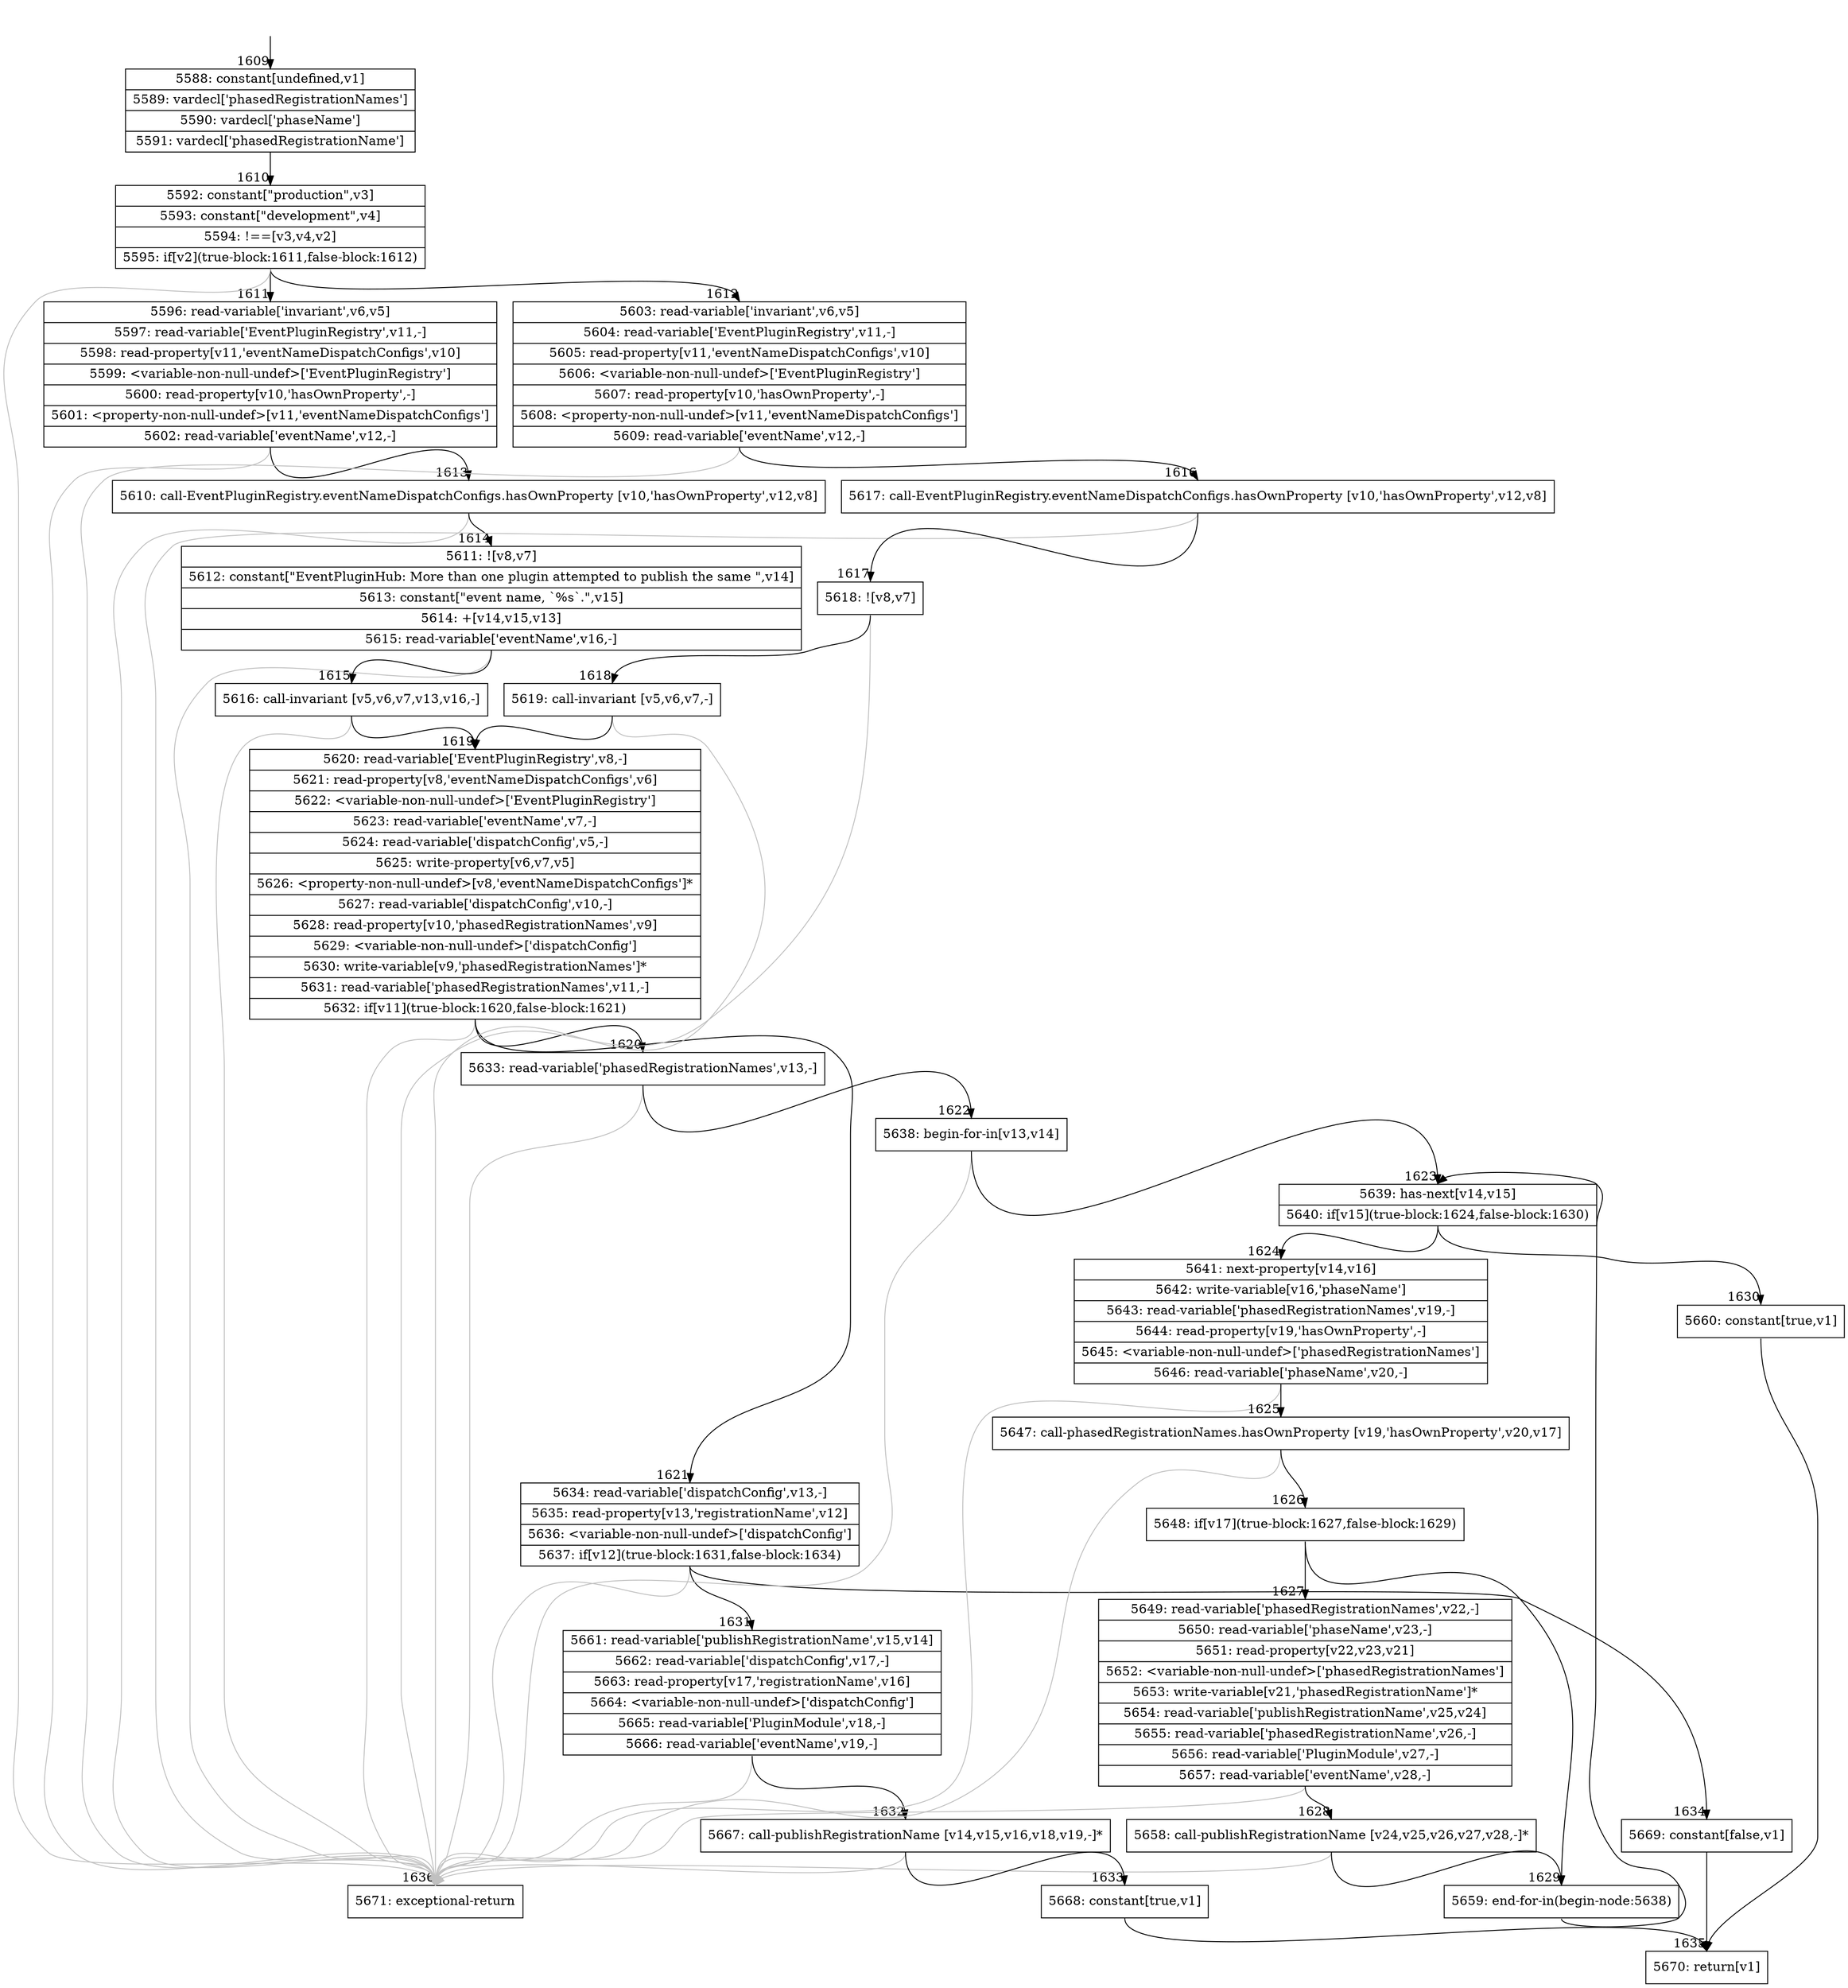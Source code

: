 digraph {
rankdir="TD"
BB_entry108[shape=none,label=""];
BB_entry108 -> BB1609 [tailport=s, headport=n, headlabel="    1609"]
BB1609 [shape=record label="{5588: constant[undefined,v1]|5589: vardecl['phasedRegistrationNames']|5590: vardecl['phaseName']|5591: vardecl['phasedRegistrationName']}" ] 
BB1609 -> BB1610 [tailport=s, headport=n, headlabel="      1610"]
BB1610 [shape=record label="{5592: constant[\"production\",v3]|5593: constant[\"development\",v4]|5594: !==[v3,v4,v2]|5595: if[v2](true-block:1611,false-block:1612)}" ] 
BB1610 -> BB1611 [tailport=s, headport=n, headlabel="      1611"]
BB1610 -> BB1612 [tailport=s, headport=n, headlabel="      1612"]
BB1610 -> BB1636 [tailport=s, headport=n, color=gray, headlabel="      1636"]
BB1611 [shape=record label="{5596: read-variable['invariant',v6,v5]|5597: read-variable['EventPluginRegistry',v11,-]|5598: read-property[v11,'eventNameDispatchConfigs',v10]|5599: \<variable-non-null-undef\>['EventPluginRegistry']|5600: read-property[v10,'hasOwnProperty',-]|5601: \<property-non-null-undef\>[v11,'eventNameDispatchConfigs']|5602: read-variable['eventName',v12,-]}" ] 
BB1611 -> BB1613 [tailport=s, headport=n, headlabel="      1613"]
BB1611 -> BB1636 [tailport=s, headport=n, color=gray]
BB1612 [shape=record label="{5603: read-variable['invariant',v6,v5]|5604: read-variable['EventPluginRegistry',v11,-]|5605: read-property[v11,'eventNameDispatchConfigs',v10]|5606: \<variable-non-null-undef\>['EventPluginRegistry']|5607: read-property[v10,'hasOwnProperty',-]|5608: \<property-non-null-undef\>[v11,'eventNameDispatchConfigs']|5609: read-variable['eventName',v12,-]}" ] 
BB1612 -> BB1616 [tailport=s, headport=n, headlabel="      1616"]
BB1612 -> BB1636 [tailport=s, headport=n, color=gray]
BB1613 [shape=record label="{5610: call-EventPluginRegistry.eventNameDispatchConfigs.hasOwnProperty [v10,'hasOwnProperty',v12,v8]}" ] 
BB1613 -> BB1614 [tailport=s, headport=n, headlabel="      1614"]
BB1613 -> BB1636 [tailport=s, headport=n, color=gray]
BB1614 [shape=record label="{5611: ![v8,v7]|5612: constant[\"EventPluginHub: More than one plugin attempted to publish the same \",v14]|5613: constant[\"event name, `%s`.\",v15]|5614: +[v14,v15,v13]|5615: read-variable['eventName',v16,-]}" ] 
BB1614 -> BB1615 [tailport=s, headport=n, headlabel="      1615"]
BB1614 -> BB1636 [tailport=s, headport=n, color=gray]
BB1615 [shape=record label="{5616: call-invariant [v5,v6,v7,v13,v16,-]}" ] 
BB1615 -> BB1619 [tailport=s, headport=n, headlabel="      1619"]
BB1615 -> BB1636 [tailport=s, headport=n, color=gray]
BB1616 [shape=record label="{5617: call-EventPluginRegistry.eventNameDispatchConfigs.hasOwnProperty [v10,'hasOwnProperty',v12,v8]}" ] 
BB1616 -> BB1617 [tailport=s, headport=n, headlabel="      1617"]
BB1616 -> BB1636 [tailport=s, headport=n, color=gray]
BB1617 [shape=record label="{5618: ![v8,v7]}" ] 
BB1617 -> BB1618 [tailport=s, headport=n, headlabel="      1618"]
BB1617 -> BB1636 [tailport=s, headport=n, color=gray]
BB1618 [shape=record label="{5619: call-invariant [v5,v6,v7,-]}" ] 
BB1618 -> BB1619 [tailport=s, headport=n]
BB1618 -> BB1636 [tailport=s, headport=n, color=gray]
BB1619 [shape=record label="{5620: read-variable['EventPluginRegistry',v8,-]|5621: read-property[v8,'eventNameDispatchConfigs',v6]|5622: \<variable-non-null-undef\>['EventPluginRegistry']|5623: read-variable['eventName',v7,-]|5624: read-variable['dispatchConfig',v5,-]|5625: write-property[v6,v7,v5]|5626: \<property-non-null-undef\>[v8,'eventNameDispatchConfigs']*|5627: read-variable['dispatchConfig',v10,-]|5628: read-property[v10,'phasedRegistrationNames',v9]|5629: \<variable-non-null-undef\>['dispatchConfig']|5630: write-variable[v9,'phasedRegistrationNames']*|5631: read-variable['phasedRegistrationNames',v11,-]|5632: if[v11](true-block:1620,false-block:1621)}" ] 
BB1619 -> BB1620 [tailport=s, headport=n, headlabel="      1620"]
BB1619 -> BB1621 [tailport=s, headport=n, headlabel="      1621"]
BB1619 -> BB1636 [tailport=s, headport=n, color=gray]
BB1620 [shape=record label="{5633: read-variable['phasedRegistrationNames',v13,-]}" ] 
BB1620 -> BB1622 [tailport=s, headport=n, headlabel="      1622"]
BB1620 -> BB1636 [tailport=s, headport=n, color=gray]
BB1621 [shape=record label="{5634: read-variable['dispatchConfig',v13,-]|5635: read-property[v13,'registrationName',v12]|5636: \<variable-non-null-undef\>['dispatchConfig']|5637: if[v12](true-block:1631,false-block:1634)}" ] 
BB1621 -> BB1631 [tailport=s, headport=n, headlabel="      1631"]
BB1621 -> BB1634 [tailport=s, headport=n, headlabel="      1634"]
BB1621 -> BB1636 [tailport=s, headport=n, color=gray]
BB1622 [shape=record label="{5638: begin-for-in[v13,v14]}" ] 
BB1622 -> BB1623 [tailport=s, headport=n, headlabel="      1623"]
BB1622 -> BB1636 [tailport=s, headport=n, color=gray]
BB1623 [shape=record label="{5639: has-next[v14,v15]|5640: if[v15](true-block:1624,false-block:1630)}" ] 
BB1623 -> BB1624 [tailport=s, headport=n, headlabel="      1624"]
BB1623 -> BB1630 [tailport=s, headport=n, headlabel="      1630"]
BB1624 [shape=record label="{5641: next-property[v14,v16]|5642: write-variable[v16,'phaseName']|5643: read-variable['phasedRegistrationNames',v19,-]|5644: read-property[v19,'hasOwnProperty',-]|5645: \<variable-non-null-undef\>['phasedRegistrationNames']|5646: read-variable['phaseName',v20,-]}" ] 
BB1624 -> BB1625 [tailport=s, headport=n, headlabel="      1625"]
BB1624 -> BB1636 [tailport=s, headport=n, color=gray]
BB1625 [shape=record label="{5647: call-phasedRegistrationNames.hasOwnProperty [v19,'hasOwnProperty',v20,v17]}" ] 
BB1625 -> BB1626 [tailport=s, headport=n, headlabel="      1626"]
BB1625 -> BB1636 [tailport=s, headport=n, color=gray]
BB1626 [shape=record label="{5648: if[v17](true-block:1627,false-block:1629)}" ] 
BB1626 -> BB1627 [tailport=s, headport=n, headlabel="      1627"]
BB1626 -> BB1629 [tailport=s, headport=n, headlabel="      1629"]
BB1627 [shape=record label="{5649: read-variable['phasedRegistrationNames',v22,-]|5650: read-variable['phaseName',v23,-]|5651: read-property[v22,v23,v21]|5652: \<variable-non-null-undef\>['phasedRegistrationNames']|5653: write-variable[v21,'phasedRegistrationName']*|5654: read-variable['publishRegistrationName',v25,v24]|5655: read-variable['phasedRegistrationName',v26,-]|5656: read-variable['PluginModule',v27,-]|5657: read-variable['eventName',v28,-]}" ] 
BB1627 -> BB1628 [tailport=s, headport=n, headlabel="      1628"]
BB1627 -> BB1636 [tailport=s, headport=n, color=gray]
BB1628 [shape=record label="{5658: call-publishRegistrationName [v24,v25,v26,v27,v28,-]*}" ] 
BB1628 -> BB1629 [tailport=s, headport=n]
BB1628 -> BB1636 [tailport=s, headport=n, color=gray]
BB1629 [shape=record label="{5659: end-for-in(begin-node:5638)}" ] 
BB1629 -> BB1623 [tailport=s, headport=n]
BB1630 [shape=record label="{5660: constant[true,v1]}" ] 
BB1630 -> BB1635 [tailport=s, headport=n, headlabel="      1635"]
BB1631 [shape=record label="{5661: read-variable['publishRegistrationName',v15,v14]|5662: read-variable['dispatchConfig',v17,-]|5663: read-property[v17,'registrationName',v16]|5664: \<variable-non-null-undef\>['dispatchConfig']|5665: read-variable['PluginModule',v18,-]|5666: read-variable['eventName',v19,-]}" ] 
BB1631 -> BB1632 [tailport=s, headport=n, headlabel="      1632"]
BB1631 -> BB1636 [tailport=s, headport=n, color=gray]
BB1632 [shape=record label="{5667: call-publishRegistrationName [v14,v15,v16,v18,v19,-]*}" ] 
BB1632 -> BB1633 [tailport=s, headport=n, headlabel="      1633"]
BB1632 -> BB1636 [tailport=s, headport=n, color=gray]
BB1633 [shape=record label="{5668: constant[true,v1]}" ] 
BB1633 -> BB1635 [tailport=s, headport=n]
BB1634 [shape=record label="{5669: constant[false,v1]}" ] 
BB1634 -> BB1635 [tailport=s, headport=n]
BB1635 [shape=record label="{5670: return[v1]}" ] 
BB1636 [shape=record label="{5671: exceptional-return}" ] 
//#$~ 3023
}
